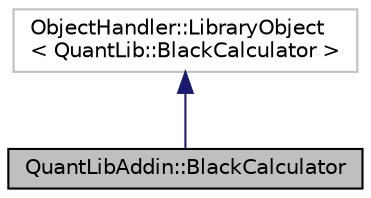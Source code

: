 digraph "QuantLibAddin::BlackCalculator"
{
  edge [fontname="Helvetica",fontsize="10",labelfontname="Helvetica",labelfontsize="10"];
  node [fontname="Helvetica",fontsize="10",shape=record];
  Node3 [label="QuantLibAddin::BlackCalculator",height=0.2,width=0.4,color="black", fillcolor="grey75", style="filled", fontcolor="black"];
  Node4 -> Node3 [dir="back",color="midnightblue",fontsize="10",style="solid",fontname="Helvetica"];
  Node4 [label="ObjectHandler::LibraryObject\l\< QuantLib::BlackCalculator \>",height=0.2,width=0.4,color="grey75", fillcolor="white", style="filled"];
}
